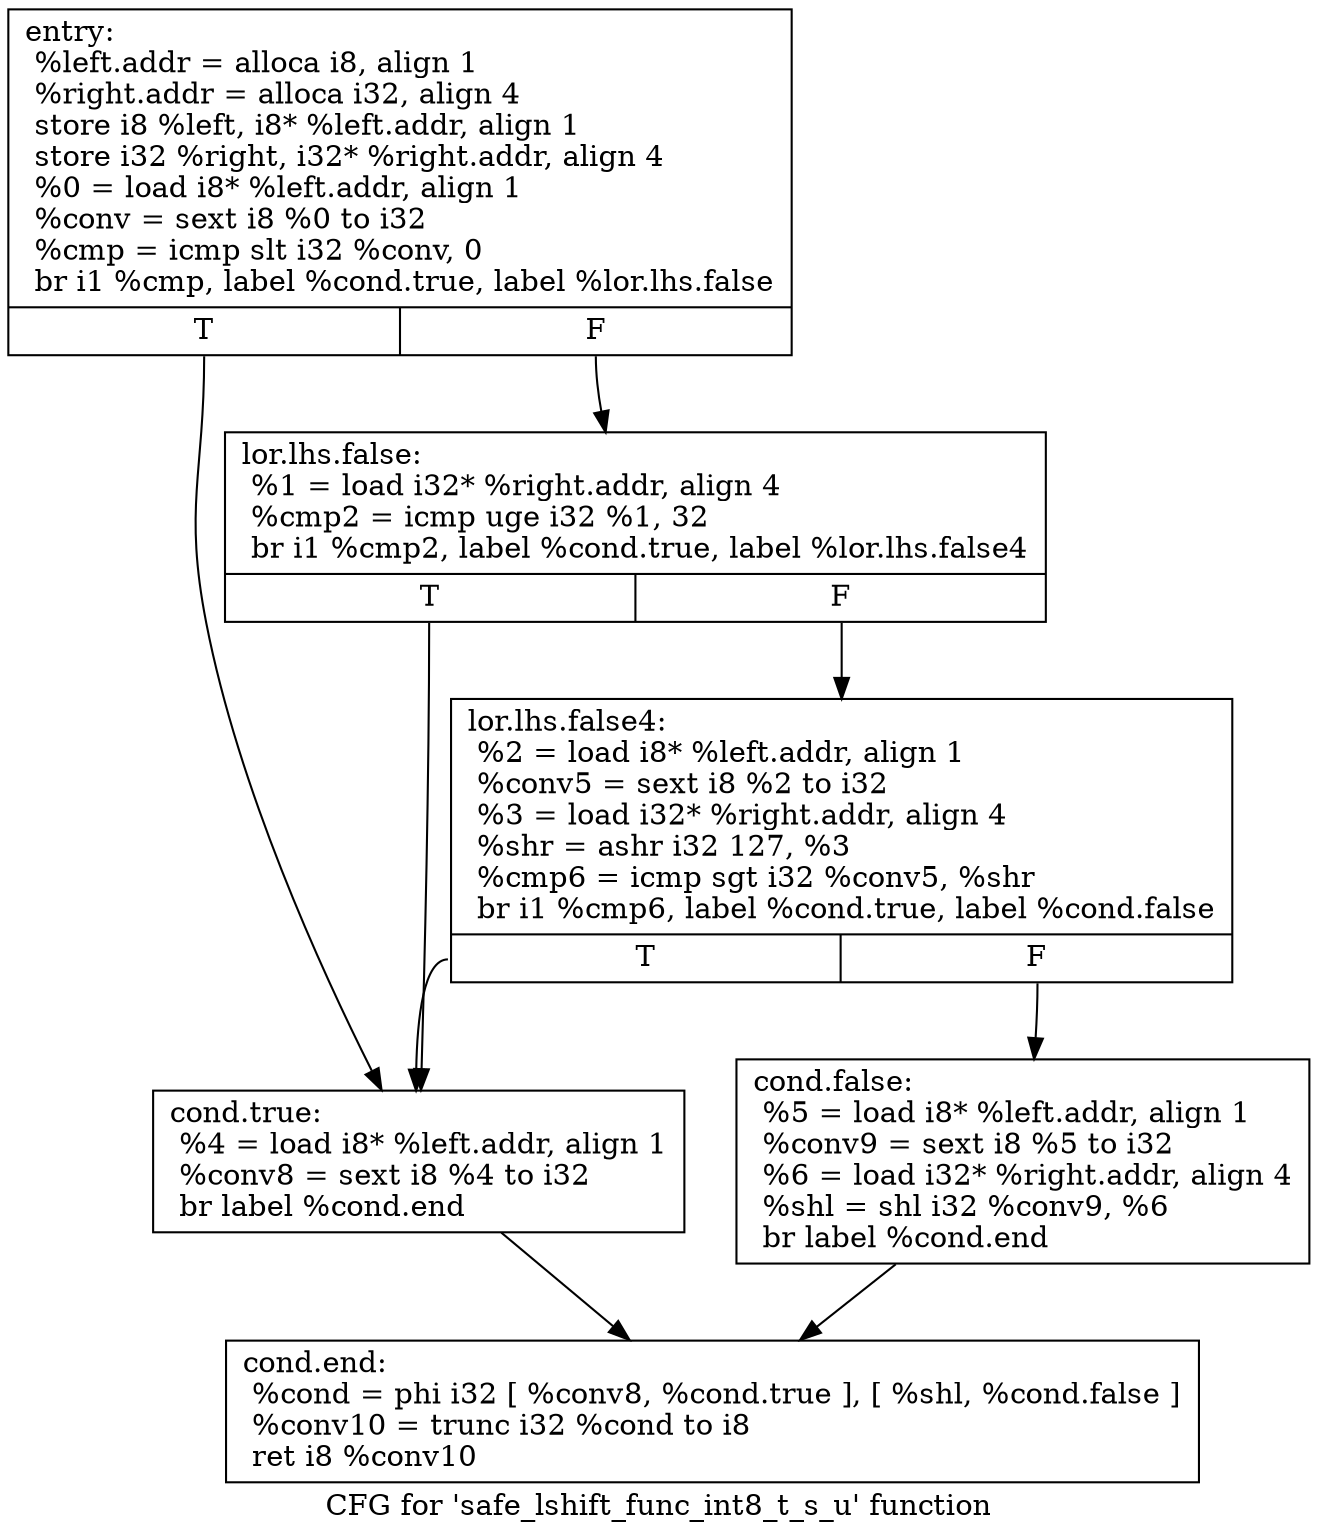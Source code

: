 digraph "CFG for 'safe_lshift_func_int8_t_s_u' function" {
	label="CFG for 'safe_lshift_func_int8_t_s_u' function";

	Node0xb9ebd50 [shape=record,label="{entry:\l  %left.addr = alloca i8, align 1\l  %right.addr = alloca i32, align 4\l  store i8 %left, i8* %left.addr, align 1\l  store i32 %right, i32* %right.addr, align 4\l  %0 = load i8* %left.addr, align 1\l  %conv = sext i8 %0 to i32\l  %cmp = icmp slt i32 %conv, 0\l  br i1 %cmp, label %cond.true, label %lor.lhs.false\l|{<s0>T|<s1>F}}"];
	Node0xb9ebd50:s0 -> Node0xb9ebde0;
	Node0xb9ebd50:s1 -> Node0xb9ebd80;
	Node0xb9ebd80 [shape=record,label="{lor.lhs.false:                                    \l  %1 = load i32* %right.addr, align 4\l  %cmp2 = icmp uge i32 %1, 32\l  br i1 %cmp2, label %cond.true, label %lor.lhs.false4\l|{<s0>T|<s1>F}}"];
	Node0xb9ebd80:s0 -> Node0xb9ebde0;
	Node0xb9ebd80:s1 -> Node0xb9ebdb0;
	Node0xb9ebdb0 [shape=record,label="{lor.lhs.false4:                                   \l  %2 = load i8* %left.addr, align 1\l  %conv5 = sext i8 %2 to i32\l  %3 = load i32* %right.addr, align 4\l  %shr = ashr i32 127, %3\l  %cmp6 = icmp sgt i32 %conv5, %shr\l  br i1 %cmp6, label %cond.true, label %cond.false\l|{<s0>T|<s1>F}}"];
	Node0xb9ebdb0:s0 -> Node0xb9ebde0;
	Node0xb9ebdb0:s1 -> Node0xb9ebe10;
	Node0xb9ebde0 [shape=record,label="{cond.true:                                        \l  %4 = load i8* %left.addr, align 1\l  %conv8 = sext i8 %4 to i32\l  br label %cond.end\l}"];
	Node0xb9ebde0 -> Node0xb9ebe40;
	Node0xb9ebe10 [shape=record,label="{cond.false:                                       \l  %5 = load i8* %left.addr, align 1\l  %conv9 = sext i8 %5 to i32\l  %6 = load i32* %right.addr, align 4\l  %shl = shl i32 %conv9, %6\l  br label %cond.end\l}"];
	Node0xb9ebe10 -> Node0xb9ebe40;
	Node0xb9ebe40 [shape=record,label="{cond.end:                                         \l  %cond = phi i32 [ %conv8, %cond.true ], [ %shl, %cond.false ]\l  %conv10 = trunc i32 %cond to i8\l  ret i8 %conv10\l}"];
}
